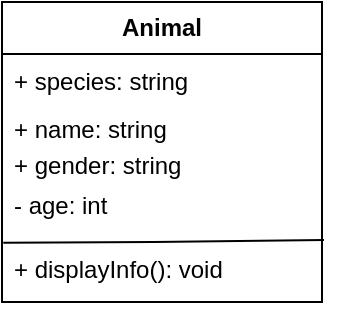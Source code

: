 <mxfile version="24.7.14">
  <diagram name="Страница — 1" id="meCVbivMKDqdFskkw7RH">
    <mxGraphModel dx="456" dy="263" grid="1" gridSize="10" guides="1" tooltips="1" connect="1" arrows="1" fold="1" page="1" pageScale="1" pageWidth="827" pageHeight="1169" math="0" shadow="0">
      <root>
        <mxCell id="0" />
        <mxCell id="1" parent="0" />
        <mxCell id="AhXGMmnZ5p0-kY5Swr6e-7" value="&lt;strong&gt;Animal&lt;/strong&gt;" style="swimlane;fontStyle=0;childLayout=stackLayout;horizontal=1;startSize=26;fillColor=none;horizontalStack=0;resizeParent=1;resizeParentMax=0;resizeLast=0;collapsible=1;marginBottom=0;whiteSpace=wrap;html=1;" parent="1" vertex="1">
          <mxGeometry x="334" y="230" width="160" height="150" as="geometry" />
        </mxCell>
        <mxCell id="AhXGMmnZ5p0-kY5Swr6e-8" value="+ species: string" style="text;strokeColor=none;fillColor=none;align=left;verticalAlign=top;spacingLeft=4;spacingRight=4;overflow=hidden;rotatable=0;points=[[0,0.5],[1,0.5]];portConstraint=eastwest;whiteSpace=wrap;html=1;" parent="AhXGMmnZ5p0-kY5Swr6e-7" vertex="1">
          <mxGeometry y="26" width="160" height="24" as="geometry" />
        </mxCell>
        <mxCell id="AhXGMmnZ5p0-kY5Swr6e-9" value="+ name: string" style="text;strokeColor=none;fillColor=none;align=left;verticalAlign=top;spacingLeft=4;spacingRight=4;overflow=hidden;rotatable=0;points=[[0,0.5],[1,0.5]];portConstraint=eastwest;whiteSpace=wrap;html=1;" parent="AhXGMmnZ5p0-kY5Swr6e-7" vertex="1">
          <mxGeometry y="50" width="160" height="18" as="geometry" />
        </mxCell>
        <mxCell id="AhXGMmnZ5p0-kY5Swr6e-10" value="+ gender: string" style="text;strokeColor=none;fillColor=none;align=left;verticalAlign=top;spacingLeft=4;spacingRight=4;overflow=hidden;rotatable=0;points=[[0,0.5],[1,0.5]];portConstraint=eastwest;whiteSpace=wrap;html=1;" parent="AhXGMmnZ5p0-kY5Swr6e-7" vertex="1">
          <mxGeometry y="68" width="160" height="20" as="geometry" />
        </mxCell>
        <mxCell id="ffog2mB99-dQbUR55yxd-4" style="edgeStyle=orthogonalEdgeStyle;rounded=0;orthogonalLoop=1;jettySize=auto;html=1;exitX=1;exitY=0.5;exitDx=0;exitDy=0;" edge="1" parent="AhXGMmnZ5p0-kY5Swr6e-7" source="AhXGMmnZ5p0-kY5Swr6e-9" target="AhXGMmnZ5p0-kY5Swr6e-9">
          <mxGeometry relative="1" as="geometry" />
        </mxCell>
        <mxCell id="ffog2mB99-dQbUR55yxd-12" value="- age: int" style="text;strokeColor=none;fillColor=none;align=left;verticalAlign=top;spacingLeft=4;spacingRight=4;overflow=hidden;rotatable=0;points=[[0,0.5],[1,0.5]];portConstraint=eastwest;whiteSpace=wrap;html=1;" vertex="1" parent="AhXGMmnZ5p0-kY5Swr6e-7">
          <mxGeometry y="88" width="160" height="32" as="geometry" />
        </mxCell>
        <mxCell id="ffog2mB99-dQbUR55yxd-13" value="" style="endArrow=none;html=1;rounded=0;exitX=0.004;exitY=1.01;exitDx=0;exitDy=0;entryX=1.006;entryY=0.969;entryDx=0;entryDy=0;entryPerimeter=0;exitPerimeter=0;" edge="1" parent="AhXGMmnZ5p0-kY5Swr6e-7" source="ffog2mB99-dQbUR55yxd-12" target="ffog2mB99-dQbUR55yxd-12">
          <mxGeometry width="50" height="50" relative="1" as="geometry">
            <mxPoint x="116" y="110" as="sourcePoint" />
            <mxPoint x="166" y="60" as="targetPoint" />
            <Array as="points">
              <mxPoint x="76" y="120" />
            </Array>
          </mxGeometry>
        </mxCell>
        <mxCell id="ffog2mB99-dQbUR55yxd-14" value="+ displayInfo(): void" style="text;strokeColor=none;fillColor=none;align=left;verticalAlign=top;spacingLeft=4;spacingRight=4;overflow=hidden;rotatable=0;points=[[0,0.5],[1,0.5]];portConstraint=eastwest;whiteSpace=wrap;html=1;" vertex="1" parent="AhXGMmnZ5p0-kY5Swr6e-7">
          <mxGeometry y="120" width="160" height="30" as="geometry" />
        </mxCell>
      </root>
    </mxGraphModel>
  </diagram>
</mxfile>
